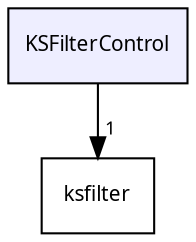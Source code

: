 digraph G {
  compound=true
  node [ fontsize=10, fontname="FreeSans.ttf"];
  edge [ labelfontsize=9, labelfontname="FreeSans.ttf"];
  dir_4a608c05b5b407b0d237728bb6323623 [shape=box, label="KSFilterControl", style="filled", fillcolor="#eeeeff", pencolor="black", URL="dir_4a608c05b5b407b0d237728bb6323623.html"];
  dir_9ddfffab8ec874f30e10f41af16ae1a4 [shape=box label="ksfilter" URL="dir_9ddfffab8ec874f30e10f41af16ae1a4.html"];
  dir_4a608c05b5b407b0d237728bb6323623->dir_9ddfffab8ec874f30e10f41af16ae1a4 [headlabel="1", labeldistance=1.5 headhref="dir_000002_000000.html"];
}
